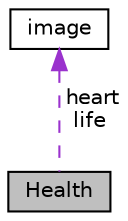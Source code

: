 digraph "Health"
{
 // LATEX_PDF_SIZE
  edge [fontname="Helvetica",fontsize="10",labelfontname="Helvetica",labelfontsize="10"];
  node [fontname="Helvetica",fontsize="10",shape=record];
  Node1 [label="Health",height=0.2,width=0.4,color="black", fillcolor="grey75", style="filled", fontcolor="black",tooltip=" "];
  Node2 -> Node1 [dir="back",color="darkorchid3",fontsize="10",style="dashed",label=" heart\nlife" ,fontname="Helvetica"];
  Node2 [label="image",height=0.2,width=0.4,color="black", fillcolor="white", style="filled",URL="$de/d68/structimage.html",tooltip=" "];
}
